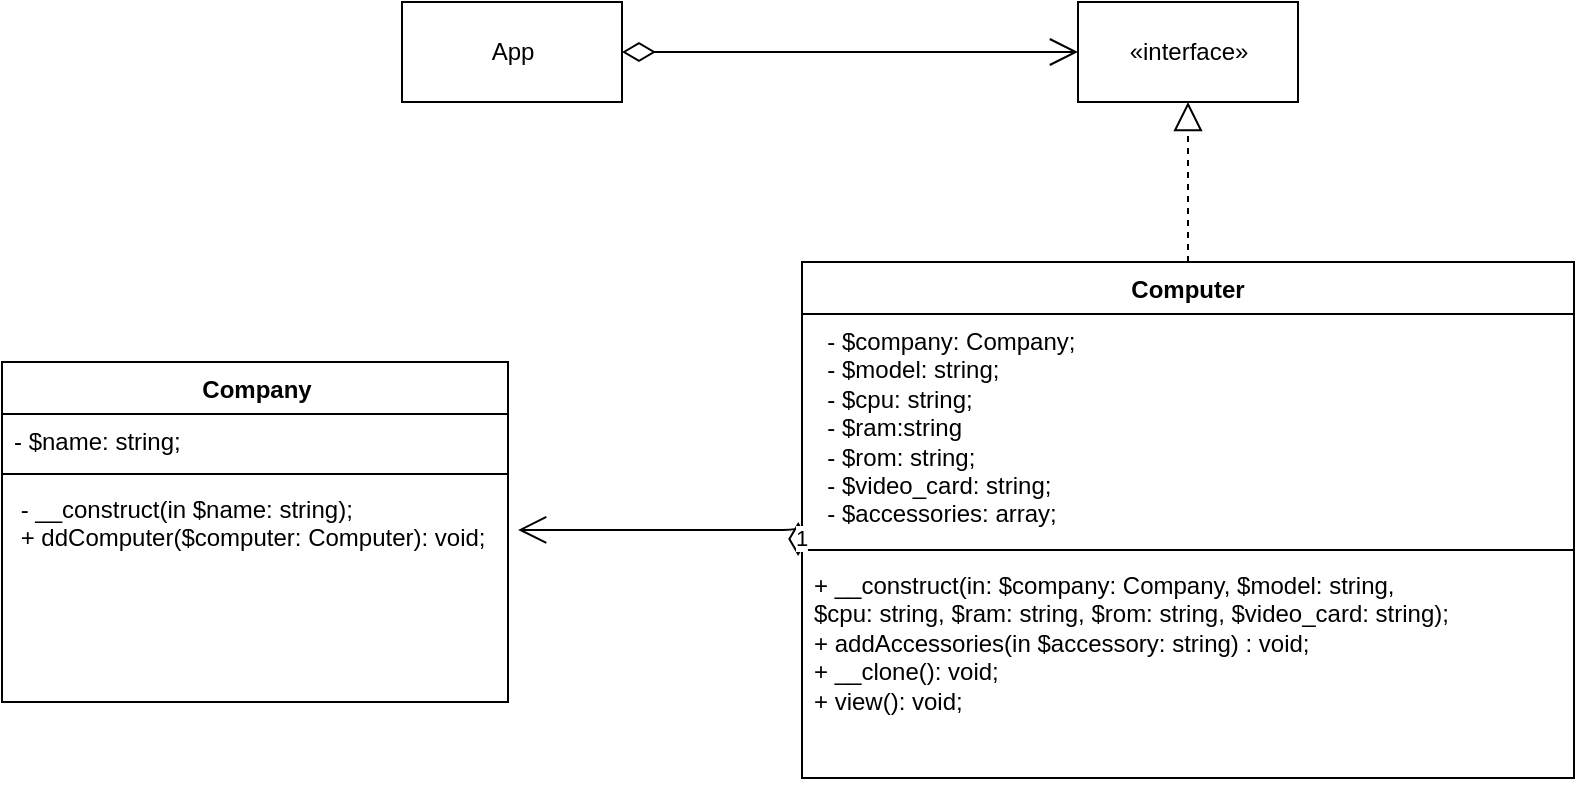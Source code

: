 <mxfile>
    <diagram id="5x8ZrD3Ehn-DCcHiLFJ-" name="Страница 1">
        <mxGraphModel dx="1132" dy="493" grid="1" gridSize="10" guides="1" tooltips="1" connect="1" arrows="1" fold="1" page="1" pageScale="1" pageWidth="827" pageHeight="1169" math="0" shadow="0">
            <root>
                <mxCell id="0"/>
                <mxCell id="1" parent="0"/>
                <mxCell id="2" value="«interface»&lt;br&gt;" style="html=1;" parent="1" vertex="1">
                    <mxGeometry x="558" y="50" width="110" height="50" as="geometry"/>
                </mxCell>
                <mxCell id="3" value="Computer" style="swimlane;fontStyle=1;align=center;verticalAlign=top;childLayout=stackLayout;horizontal=1;startSize=26;horizontalStack=0;resizeParent=1;resizeParentMax=0;resizeLast=0;collapsible=1;marginBottom=0;" parent="1" vertex="1">
                    <mxGeometry x="420" y="180" width="386" height="258" as="geometry"/>
                </mxCell>
                <mxCell id="4" value="&amp;nbsp; - $company: Company;&lt;br&gt;&amp;nbsp; - $model: string;&lt;br&gt;&amp;nbsp; - $cpu: string;&lt;br&gt;&amp;nbsp; - $ram:string&lt;br&gt;&amp;nbsp; - $rom: string;&lt;br&gt;&amp;nbsp; - $video_card: string;&lt;br&gt;&amp;nbsp; - $accessories: array;" style="text;strokeColor=none;fillColor=none;align=left;verticalAlign=top;spacingLeft=4;spacingRight=4;overflow=hidden;rotatable=0;points=[[0,0.5],[1,0.5]];portConstraint=eastwest;html=1;" parent="3" vertex="1">
                    <mxGeometry y="26" width="386" height="114" as="geometry"/>
                </mxCell>
                <mxCell id="5" value="" style="line;strokeWidth=1;fillColor=none;align=left;verticalAlign=middle;spacingTop=-1;spacingLeft=3;spacingRight=3;rotatable=0;labelPosition=right;points=[];portConstraint=eastwest;" parent="3" vertex="1">
                    <mxGeometry y="140" width="386" height="8" as="geometry"/>
                </mxCell>
                <mxCell id="6" value="+ __construct(in: $company: Company, $model: string,&amp;nbsp; &lt;br&gt;$cpu: string, $ram: string, $rom: string, $video_card: string);&lt;br&gt;+&amp;nbsp;addAccessories(in $accessory: string) : void;&lt;br&gt;+ __clone(): void;&lt;br&gt;+ view(): void;&lt;br&gt;&lt;br&gt;" style="text;strokeColor=none;fillColor=none;align=left;verticalAlign=top;spacingLeft=4;spacingRight=4;overflow=hidden;rotatable=0;points=[[0,0.5],[1,0.5]];portConstraint=eastwest;html=1;" parent="3" vertex="1">
                    <mxGeometry y="148" width="386" height="110" as="geometry"/>
                </mxCell>
                <mxCell id="7" value="Company" style="swimlane;fontStyle=1;align=center;verticalAlign=top;childLayout=stackLayout;horizontal=1;startSize=26;horizontalStack=0;resizeParent=1;resizeParentMax=0;resizeLast=0;collapsible=1;marginBottom=0;html=1;" parent="1" vertex="1">
                    <mxGeometry x="20" y="230" width="253" height="170" as="geometry"/>
                </mxCell>
                <mxCell id="8" value="- $name: string;" style="text;strokeColor=none;fillColor=none;align=left;verticalAlign=top;spacingLeft=4;spacingRight=4;overflow=hidden;rotatable=0;points=[[0,0.5],[1,0.5]];portConstraint=eastwest;" parent="7" vertex="1">
                    <mxGeometry y="26" width="253" height="26" as="geometry"/>
                </mxCell>
                <mxCell id="9" value="" style="line;strokeWidth=1;fillColor=none;align=left;verticalAlign=middle;spacingTop=-1;spacingLeft=3;spacingRight=3;rotatable=0;labelPosition=right;points=[];portConstraint=eastwest;" parent="7" vertex="1">
                    <mxGeometry y="52" width="253" height="8" as="geometry"/>
                </mxCell>
                <mxCell id="10" value="&amp;nbsp;- __construct(in $name: string);&lt;br&gt;&amp;nbsp;+ ddComputer($computer: Computer): void;" style="text;strokeColor=none;fillColor=none;align=left;verticalAlign=top;spacingLeft=4;spacingRight=4;overflow=hidden;rotatable=0;points=[[0,0.5],[1,0.5]];portConstraint=eastwest;html=1;" parent="7" vertex="1">
                    <mxGeometry y="60" width="253" height="110" as="geometry"/>
                </mxCell>
                <mxCell id="12" value="App&lt;br&gt;" style="html=1;" parent="1" vertex="1">
                    <mxGeometry x="220" y="50" width="110" height="50" as="geometry"/>
                </mxCell>
                <mxCell id="13" value="" style="endArrow=block;dashed=1;endFill=0;endSize=12;html=1;entryX=0.5;entryY=1;entryDx=0;entryDy=0;exitX=0.5;exitY=0;exitDx=0;exitDy=0;" parent="1" source="3" target="2" edge="1">
                    <mxGeometry width="160" relative="1" as="geometry">
                        <mxPoint x="450" y="160" as="sourcePoint"/>
                        <mxPoint x="610" y="160" as="targetPoint"/>
                    </mxGeometry>
                </mxCell>
                <mxCell id="14" value="" style="endArrow=open;html=1;endSize=12;startArrow=diamondThin;startSize=14;startFill=0;edgeStyle=orthogonalEdgeStyle;align=left;verticalAlign=bottom;exitX=1;exitY=0.5;exitDx=0;exitDy=0;entryX=0;entryY=0.5;entryDx=0;entryDy=0;" parent="1" source="12" target="2" edge="1">
                    <mxGeometry x="-0.912" y="15" relative="1" as="geometry">
                        <mxPoint x="360" y="80" as="sourcePoint"/>
                        <mxPoint x="520" y="80" as="targetPoint"/>
                        <mxPoint as="offset"/>
                    </mxGeometry>
                </mxCell>
                <mxCell id="15" value="1" style="endArrow=open;html=1;endSize=12;startArrow=diamondThin;startSize=14;startFill=0;edgeStyle=orthogonalEdgeStyle;align=left;verticalAlign=bottom;exitX=-0.005;exitY=-0.009;exitDx=0;exitDy=0;exitPerimeter=0;entryX=1.02;entryY=0.218;entryDx=0;entryDy=0;entryPerimeter=0;" edge="1" parent="1" source="6" target="10">
                    <mxGeometry x="-1" y="3" relative="1" as="geometry">
                        <mxPoint x="330" y="260" as="sourcePoint"/>
                        <mxPoint x="490" y="260" as="targetPoint"/>
                    </mxGeometry>
                </mxCell>
            </root>
        </mxGraphModel>
    </diagram>
</mxfile>